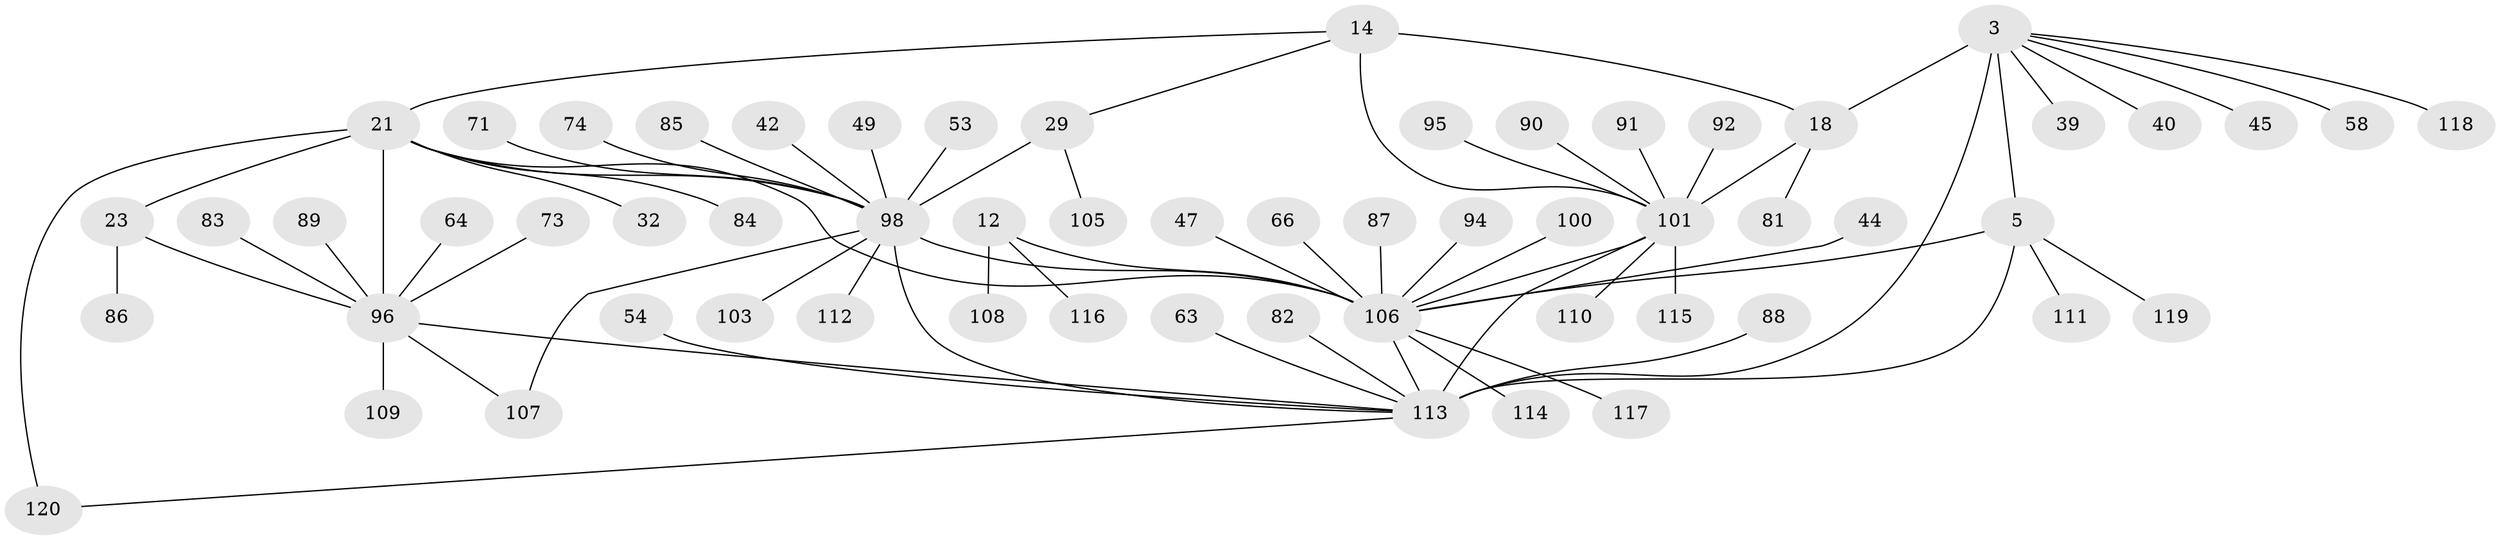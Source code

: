 // original degree distribution, {8: 0.03333333333333333, 10: 0.041666666666666664, 6: 0.05, 7: 0.025, 11: 0.008333333333333333, 9: 0.041666666666666664, 14: 0.008333333333333333, 5: 0.041666666666666664, 13: 0.008333333333333333, 2: 0.10833333333333334, 1: 0.5583333333333333, 3: 0.06666666666666667, 4: 0.008333333333333333}
// Generated by graph-tools (version 1.1) at 2025/54/03/09/25 04:54:27]
// undirected, 60 vertices, 72 edges
graph export_dot {
graph [start="1"]
  node [color=gray90,style=filled];
  3 [super="+1"];
  5 [super="+4"];
  12 [super="+10"];
  14 [super="+13"];
  18 [super="+15"];
  21 [super="+20"];
  23 [super="+19"];
  29 [super="+26+28"];
  32;
  39;
  40;
  42;
  44;
  45;
  47;
  49;
  53;
  54;
  58;
  63;
  64;
  66;
  71;
  73;
  74;
  81;
  82;
  83;
  84;
  85;
  86;
  87;
  88;
  89;
  90 [super="+80"];
  91 [super="+76"];
  92 [super="+52"];
  94;
  95;
  96 [super="+24"];
  98 [super="+43+30"];
  100;
  101 [super="+17+48+50+70+72"];
  103;
  105 [super="+33+77"];
  106 [super="+68+38+60+11+46+78+79+34"];
  107 [super="+55+104"];
  108 [super="+36+93"];
  109 [super="+99"];
  110 [super="+51"];
  111 [super="+65"];
  112;
  113 [super="+69+6"];
  114;
  115;
  116;
  117;
  118;
  119;
  120 [super="+75"];
  3 -- 5 [weight=4];
  3 -- 45;
  3 -- 58;
  3 -- 118;
  3 -- 18;
  3 -- 39;
  3 -- 40;
  3 -- 113 [weight=4];
  5 -- 119;
  5 -- 111;
  5 -- 113 [weight=4];
  5 -- 106;
  12 -- 116;
  12 -- 108;
  12 -- 106 [weight=8];
  14 -- 18 [weight=4];
  14 -- 29;
  14 -- 21;
  14 -- 101 [weight=4];
  18 -- 81;
  18 -- 101 [weight=4];
  21 -- 23 [weight=4];
  21 -- 84;
  21 -- 32;
  21 -- 120 [weight=2];
  21 -- 106 [weight=2];
  21 -- 96 [weight=4];
  21 -- 98;
  23 -- 86;
  23 -- 96 [weight=4];
  29 -- 105;
  29 -- 98 [weight=9];
  42 -- 98;
  44 -- 106;
  47 -- 106;
  49 -- 98;
  53 -- 98;
  54 -- 113;
  63 -- 113;
  64 -- 96;
  66 -- 106;
  71 -- 98;
  73 -- 96;
  74 -- 98;
  82 -- 113;
  83 -- 96;
  85 -- 98;
  87 -- 106;
  88 -- 113;
  89 -- 96;
  90 -- 101;
  91 -- 101;
  92 -- 101;
  94 -- 106;
  95 -- 101;
  96 -- 107;
  96 -- 109;
  96 -- 113;
  98 -- 103;
  98 -- 107;
  98 -- 106;
  98 -- 112;
  98 -- 113 [weight=2];
  100 -- 106;
  101 -- 113 [weight=2];
  101 -- 110;
  101 -- 115;
  101 -- 106;
  106 -- 113 [weight=2];
  106 -- 114;
  106 -- 117;
  113 -- 120;
}
